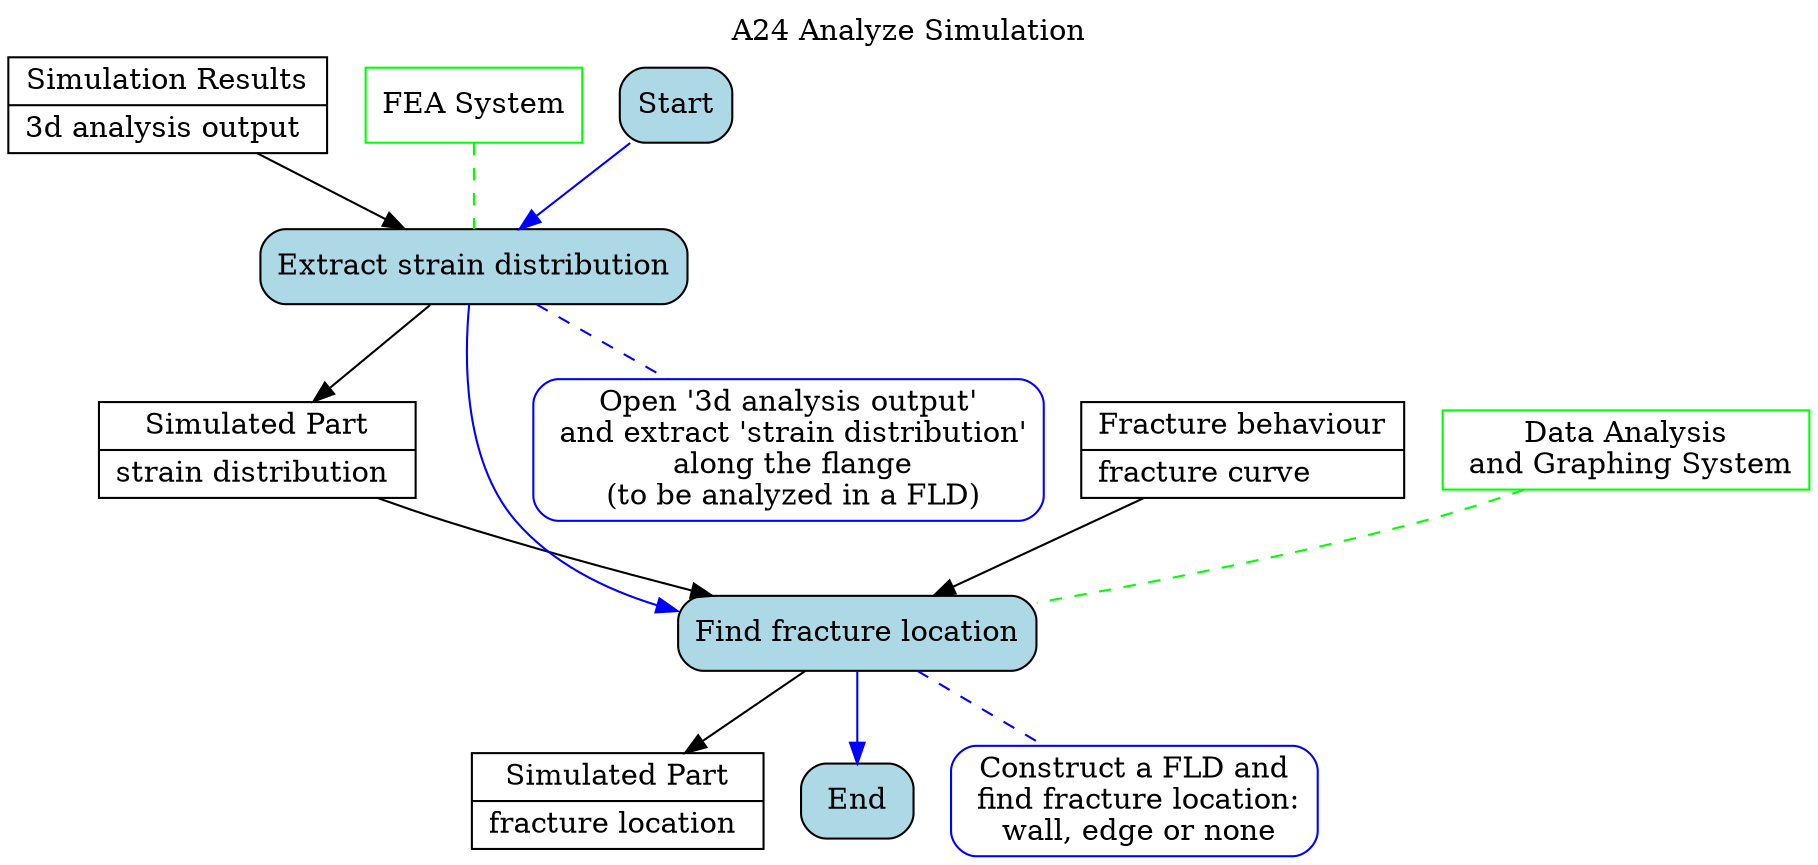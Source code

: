 digraph behaviourmodel {


# activity title
labelloc="t"
label="A24 Analyze Simulation"

# inputs and outputs
node [shape=record, style=filled, fillcolor=white, color=black]
sim_res [label="{Simulation Results | 3d analysis output \l}"]
fracture [label="{Fracture behaviour | fracture curve \l}"]
part_sim_strain [label="{Simulated Part | strain distribution \l}"]
part_sim_frac [label="{Simulated Part | fracture location \l}"]

# mechanisms
node [shape=box, style=filled, fillcolor=white, color=green]
graf [label="Data Analysis\n and Graphing System"]
fea [label="FEA System"]

# tasks definition
node [shape=box, style="filled, rounded", fillcolor=lightblue, color=black]
Start
t1 [label="Extract strain distribution"]
t2 [label="Find fracture location"]
End

# rules
node [shape=box, style="filled, rounded", fillcolor=white, color=blue]
r1 [label="Open '3d analysis output'\n and extract 'strain distribution'\n along the flange\n (to be analyzed in a FLD)"]
r2 [label="Construct a FLD and\n find fracture location:\n wall, edge or none"]

# attaching rules
edge [dir=none, color=blue, style=dashed]
t1 -> r1
t2 -> r2

# task sequence
edge [dir=forward, color=blue, fontcolor=blue, style=solid]
Start -> t1
t1 -> t2
t2 -> End

# attaching mechanisms
edge [dir=none, color=green, style=dashed]
fea -> t1
graf -> t2

# attaching inputs and outputs
edge [dir=forward, color=black, fontcolor=black, style=solid]
sim_res -> t1 -> part_sim_strain
{part_sim_strain, fracture} -> t2 -> part_sim_frac

}

